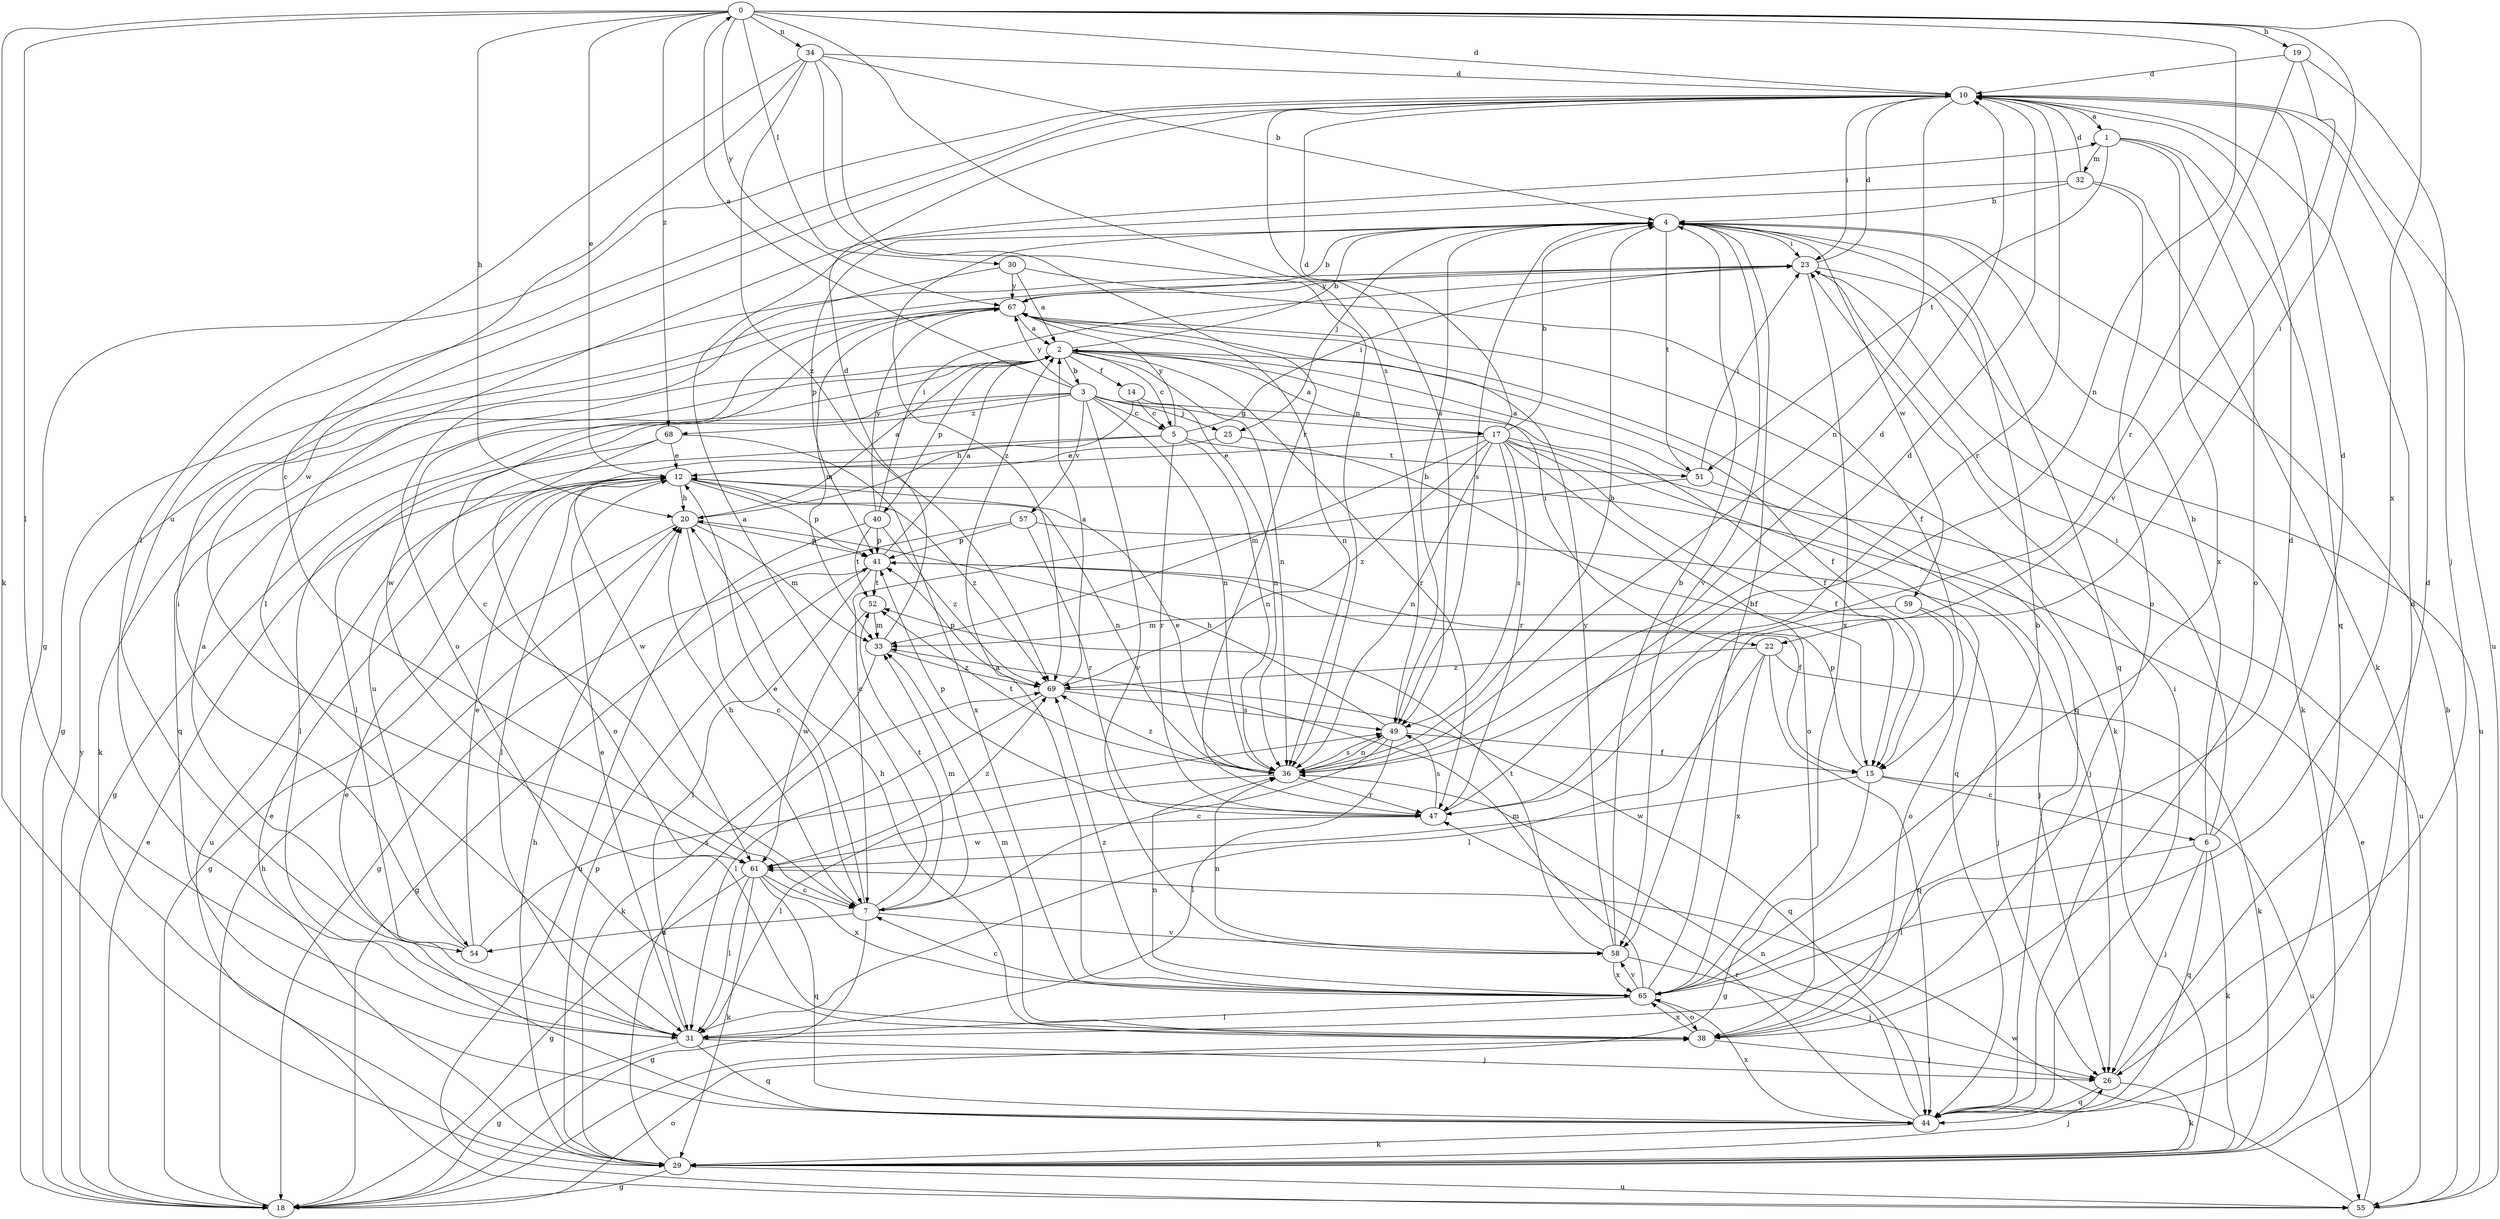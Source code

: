 strict digraph  {
0;
1;
2;
3;
4;
5;
6;
7;
10;
12;
14;
15;
17;
18;
19;
20;
22;
23;
25;
26;
29;
30;
31;
32;
33;
34;
36;
38;
40;
41;
44;
47;
49;
51;
52;
54;
55;
57;
58;
59;
61;
65;
67;
68;
69;
0 -> 10  [label=d];
0 -> 12  [label=e];
0 -> 19  [label=h];
0 -> 20  [label=h];
0 -> 22  [label=i];
0 -> 29  [label=k];
0 -> 30  [label=l];
0 -> 31  [label=l];
0 -> 34  [label=n];
0 -> 36  [label=n];
0 -> 49  [label=s];
0 -> 65  [label=x];
0 -> 67  [label=y];
0 -> 68  [label=z];
1 -> 32  [label=m];
1 -> 38  [label=o];
1 -> 44  [label=q];
1 -> 51  [label=t];
1 -> 65  [label=x];
2 -> 3  [label=b];
2 -> 4  [label=b];
2 -> 5  [label=c];
2 -> 14  [label=f];
2 -> 15  [label=f];
2 -> 22  [label=i];
2 -> 29  [label=k];
2 -> 36  [label=n];
2 -> 40  [label=p];
2 -> 44  [label=q];
2 -> 47  [label=r];
3 -> 0  [label=a];
3 -> 5  [label=c];
3 -> 15  [label=f];
3 -> 17  [label=g];
3 -> 18  [label=g];
3 -> 25  [label=j];
3 -> 31  [label=l];
3 -> 36  [label=n];
3 -> 57  [label=v];
3 -> 58  [label=v];
3 -> 67  [label=y];
3 -> 68  [label=z];
4 -> 23  [label=i];
4 -> 25  [label=j];
4 -> 41  [label=p];
4 -> 44  [label=q];
4 -> 49  [label=s];
4 -> 51  [label=t];
4 -> 58  [label=v];
4 -> 59  [label=w];
4 -> 69  [label=z];
5 -> 23  [label=i];
5 -> 36  [label=n];
5 -> 47  [label=r];
5 -> 51  [label=t];
5 -> 54  [label=u];
5 -> 61  [label=w];
5 -> 67  [label=y];
6 -> 4  [label=b];
6 -> 10  [label=d];
6 -> 23  [label=i];
6 -> 26  [label=j];
6 -> 29  [label=k];
6 -> 31  [label=l];
6 -> 44  [label=q];
7 -> 1  [label=a];
7 -> 12  [label=e];
7 -> 18  [label=g];
7 -> 20  [label=h];
7 -> 33  [label=m];
7 -> 52  [label=t];
7 -> 54  [label=u];
7 -> 58  [label=v];
10 -> 1  [label=a];
10 -> 18  [label=g];
10 -> 23  [label=i];
10 -> 36  [label=n];
10 -> 47  [label=r];
10 -> 49  [label=s];
10 -> 54  [label=u];
10 -> 55  [label=u];
10 -> 61  [label=w];
12 -> 20  [label=h];
12 -> 31  [label=l];
12 -> 36  [label=n];
12 -> 41  [label=p];
12 -> 55  [label=u];
12 -> 69  [label=z];
14 -> 5  [label=c];
14 -> 20  [label=h];
14 -> 36  [label=n];
15 -> 6  [label=c];
15 -> 18  [label=g];
15 -> 41  [label=p];
15 -> 55  [label=u];
15 -> 61  [label=w];
17 -> 2  [label=a];
17 -> 4  [label=b];
17 -> 10  [label=d];
17 -> 12  [label=e];
17 -> 15  [label=f];
17 -> 33  [label=m];
17 -> 36  [label=n];
17 -> 38  [label=o];
17 -> 44  [label=q];
17 -> 47  [label=r];
17 -> 49  [label=s];
17 -> 55  [label=u];
17 -> 69  [label=z];
18 -> 12  [label=e];
18 -> 20  [label=h];
18 -> 38  [label=o];
18 -> 67  [label=y];
19 -> 10  [label=d];
19 -> 26  [label=j];
19 -> 47  [label=r];
19 -> 58  [label=v];
20 -> 2  [label=a];
20 -> 7  [label=c];
20 -> 18  [label=g];
20 -> 33  [label=m];
20 -> 41  [label=p];
22 -> 29  [label=k];
22 -> 31  [label=l];
22 -> 44  [label=q];
22 -> 65  [label=x];
22 -> 69  [label=z];
23 -> 10  [label=d];
23 -> 18  [label=g];
23 -> 29  [label=k];
23 -> 55  [label=u];
23 -> 65  [label=x];
23 -> 67  [label=y];
25 -> 12  [label=e];
25 -> 15  [label=f];
26 -> 10  [label=d];
26 -> 29  [label=k];
26 -> 44  [label=q];
29 -> 12  [label=e];
29 -> 18  [label=g];
29 -> 20  [label=h];
29 -> 26  [label=j];
29 -> 41  [label=p];
29 -> 55  [label=u];
29 -> 69  [label=z];
30 -> 2  [label=a];
30 -> 15  [label=f];
30 -> 38  [label=o];
30 -> 67  [label=y];
31 -> 12  [label=e];
31 -> 18  [label=g];
31 -> 26  [label=j];
31 -> 44  [label=q];
32 -> 4  [label=b];
32 -> 10  [label=d];
32 -> 29  [label=k];
32 -> 31  [label=l];
32 -> 38  [label=o];
33 -> 10  [label=d];
33 -> 29  [label=k];
33 -> 69  [label=z];
34 -> 4  [label=b];
34 -> 7  [label=c];
34 -> 10  [label=d];
34 -> 31  [label=l];
34 -> 36  [label=n];
34 -> 47  [label=r];
34 -> 69  [label=z];
36 -> 4  [label=b];
36 -> 10  [label=d];
36 -> 12  [label=e];
36 -> 31  [label=l];
36 -> 47  [label=r];
36 -> 49  [label=s];
36 -> 52  [label=t];
36 -> 69  [label=z];
38 -> 4  [label=b];
38 -> 20  [label=h];
38 -> 26  [label=j];
38 -> 33  [label=m];
38 -> 65  [label=x];
40 -> 23  [label=i];
40 -> 41  [label=p];
40 -> 52  [label=t];
40 -> 55  [label=u];
40 -> 67  [label=y];
40 -> 69  [label=z];
41 -> 2  [label=a];
41 -> 15  [label=f];
41 -> 18  [label=g];
41 -> 31  [label=l];
41 -> 52  [label=t];
44 -> 10  [label=d];
44 -> 12  [label=e];
44 -> 23  [label=i];
44 -> 29  [label=k];
44 -> 36  [label=n];
44 -> 47  [label=r];
44 -> 65  [label=x];
47 -> 10  [label=d];
47 -> 41  [label=p];
47 -> 49  [label=s];
47 -> 61  [label=w];
49 -> 4  [label=b];
49 -> 7  [label=c];
49 -> 15  [label=f];
49 -> 20  [label=h];
49 -> 31  [label=l];
49 -> 36  [label=n];
51 -> 2  [label=a];
51 -> 7  [label=c];
51 -> 23  [label=i];
51 -> 26  [label=j];
52 -> 33  [label=m];
52 -> 61  [label=w];
54 -> 2  [label=a];
54 -> 12  [label=e];
54 -> 23  [label=i];
54 -> 49  [label=s];
55 -> 4  [label=b];
55 -> 12  [label=e];
55 -> 61  [label=w];
57 -> 18  [label=g];
57 -> 26  [label=j];
57 -> 41  [label=p];
57 -> 47  [label=r];
58 -> 4  [label=b];
58 -> 26  [label=j];
58 -> 36  [label=n];
58 -> 52  [label=t];
58 -> 65  [label=x];
58 -> 67  [label=y];
59 -> 26  [label=j];
59 -> 33  [label=m];
59 -> 38  [label=o];
61 -> 7  [label=c];
61 -> 18  [label=g];
61 -> 29  [label=k];
61 -> 31  [label=l];
61 -> 44  [label=q];
61 -> 65  [label=x];
61 -> 69  [label=z];
65 -> 2  [label=a];
65 -> 4  [label=b];
65 -> 7  [label=c];
65 -> 10  [label=d];
65 -> 31  [label=l];
65 -> 33  [label=m];
65 -> 36  [label=n];
65 -> 38  [label=o];
65 -> 58  [label=v];
65 -> 69  [label=z];
67 -> 2  [label=a];
67 -> 4  [label=b];
67 -> 7  [label=c];
67 -> 29  [label=k];
67 -> 33  [label=m];
67 -> 36  [label=n];
67 -> 44  [label=q];
67 -> 61  [label=w];
68 -> 12  [label=e];
68 -> 31  [label=l];
68 -> 38  [label=o];
68 -> 65  [label=x];
69 -> 2  [label=a];
69 -> 31  [label=l];
69 -> 41  [label=p];
69 -> 44  [label=q];
69 -> 49  [label=s];
}
